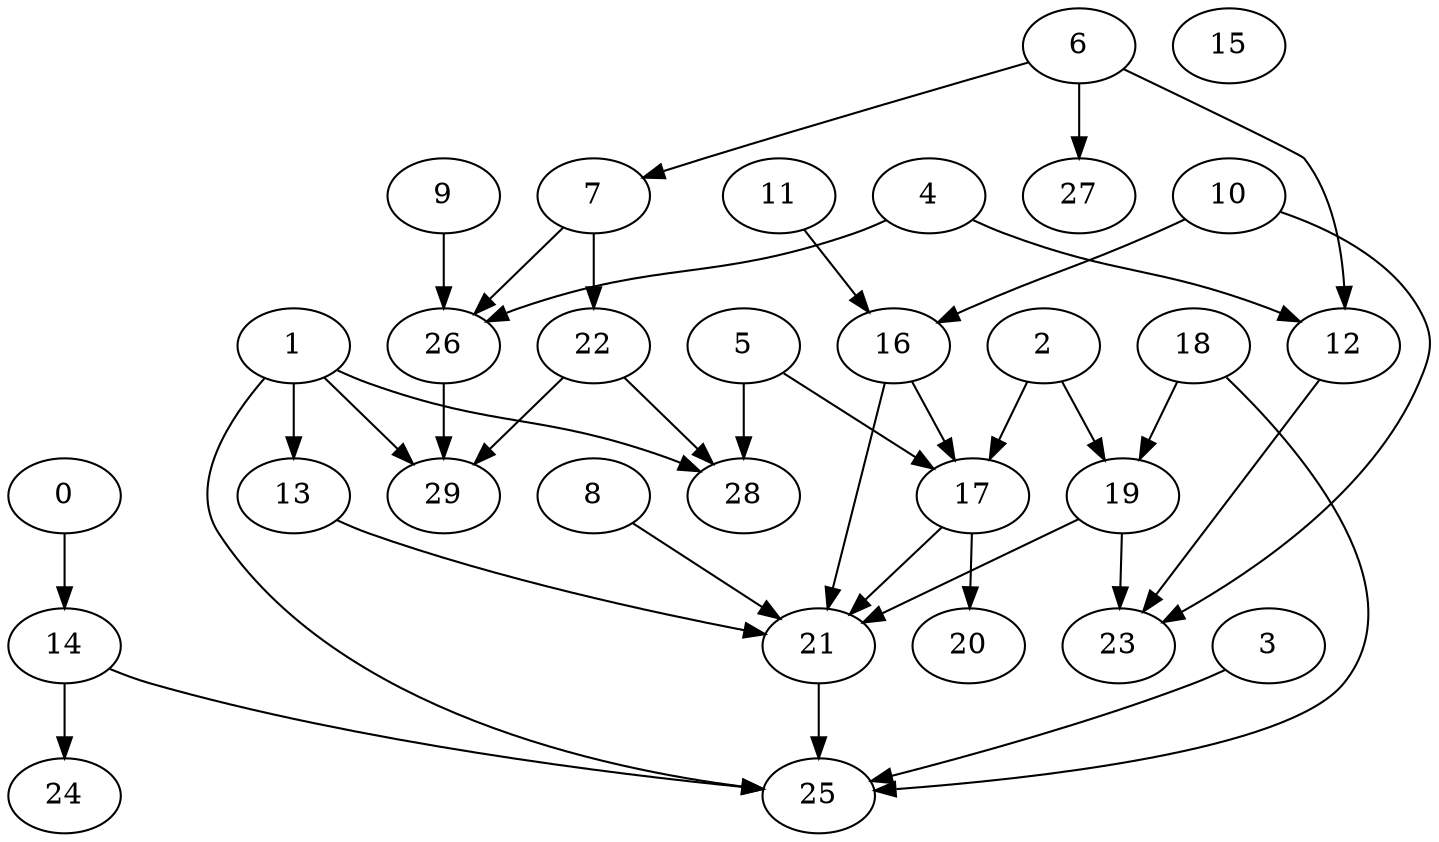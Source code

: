 digraph "Random_Nodes_30_Density_1.27_CCR_1.00_WeightType_Random" {
	0	 [Weight=3];
	14	 [Weight=4];
	0 -> 14	 [Weight=9];
	1	 [Weight=11];
	13	 [Weight=7];
	1 -> 13	 [Weight=10];
	25	 [Weight=11];
	1 -> 25	 [Weight=6];
	28	 [Weight=8];
	1 -> 28	 [Weight=7];
	29	 [Weight=12];
	1 -> 29	 [Weight=9];
	2	 [Weight=7];
	17	 [Weight=9];
	2 -> 17	 [Weight=9];
	19	 [Weight=11];
	2 -> 19	 [Weight=6];
	3	 [Weight=4];
	3 -> 25	 [Weight=2];
	4	 [Weight=3];
	12	 [Weight=5];
	4 -> 12	 [Weight=3];
	26	 [Weight=5];
	4 -> 26	 [Weight=8];
	5	 [Weight=9];
	5 -> 17	 [Weight=6];
	5 -> 28	 [Weight=6];
	6	 [Weight=8];
	7	 [Weight=11];
	6 -> 7	 [Weight=8];
	6 -> 12	 [Weight=6];
	27	 [Weight=11];
	6 -> 27	 [Weight=5];
	22	 [Weight=14];
	7 -> 22	 [Weight=6];
	7 -> 26	 [Weight=7];
	8	 [Weight=5];
	21	 [Weight=3];
	8 -> 21	 [Weight=10];
	9	 [Weight=11];
	9 -> 26	 [Weight=9];
	10	 [Weight=12];
	16	 [Weight=14];
	10 -> 16	 [Weight=6];
	23	 [Weight=4];
	10 -> 23	 [Weight=4];
	11	 [Weight=14];
	11 -> 16	 [Weight=6];
	12 -> 23	 [Weight=5];
	13 -> 21	 [Weight=7];
	24	 [Weight=5];
	14 -> 24	 [Weight=2];
	14 -> 25	 [Weight=4];
	15	 [Weight=8];
	16 -> 17	 [Weight=5];
	16 -> 21	 [Weight=6];
	20	 [Weight=4];
	17 -> 20	 [Weight=7];
	17 -> 21	 [Weight=7];
	18	 [Weight=12];
	18 -> 19	 [Weight=9];
	18 -> 25	 [Weight=5];
	19 -> 21	 [Weight=6];
	19 -> 23	 [Weight=4];
	21 -> 25	 [Weight=10];
	22 -> 28	 [Weight=9];
	22 -> 29	 [Weight=2];
	26 -> 29	 [Weight=9];
}
